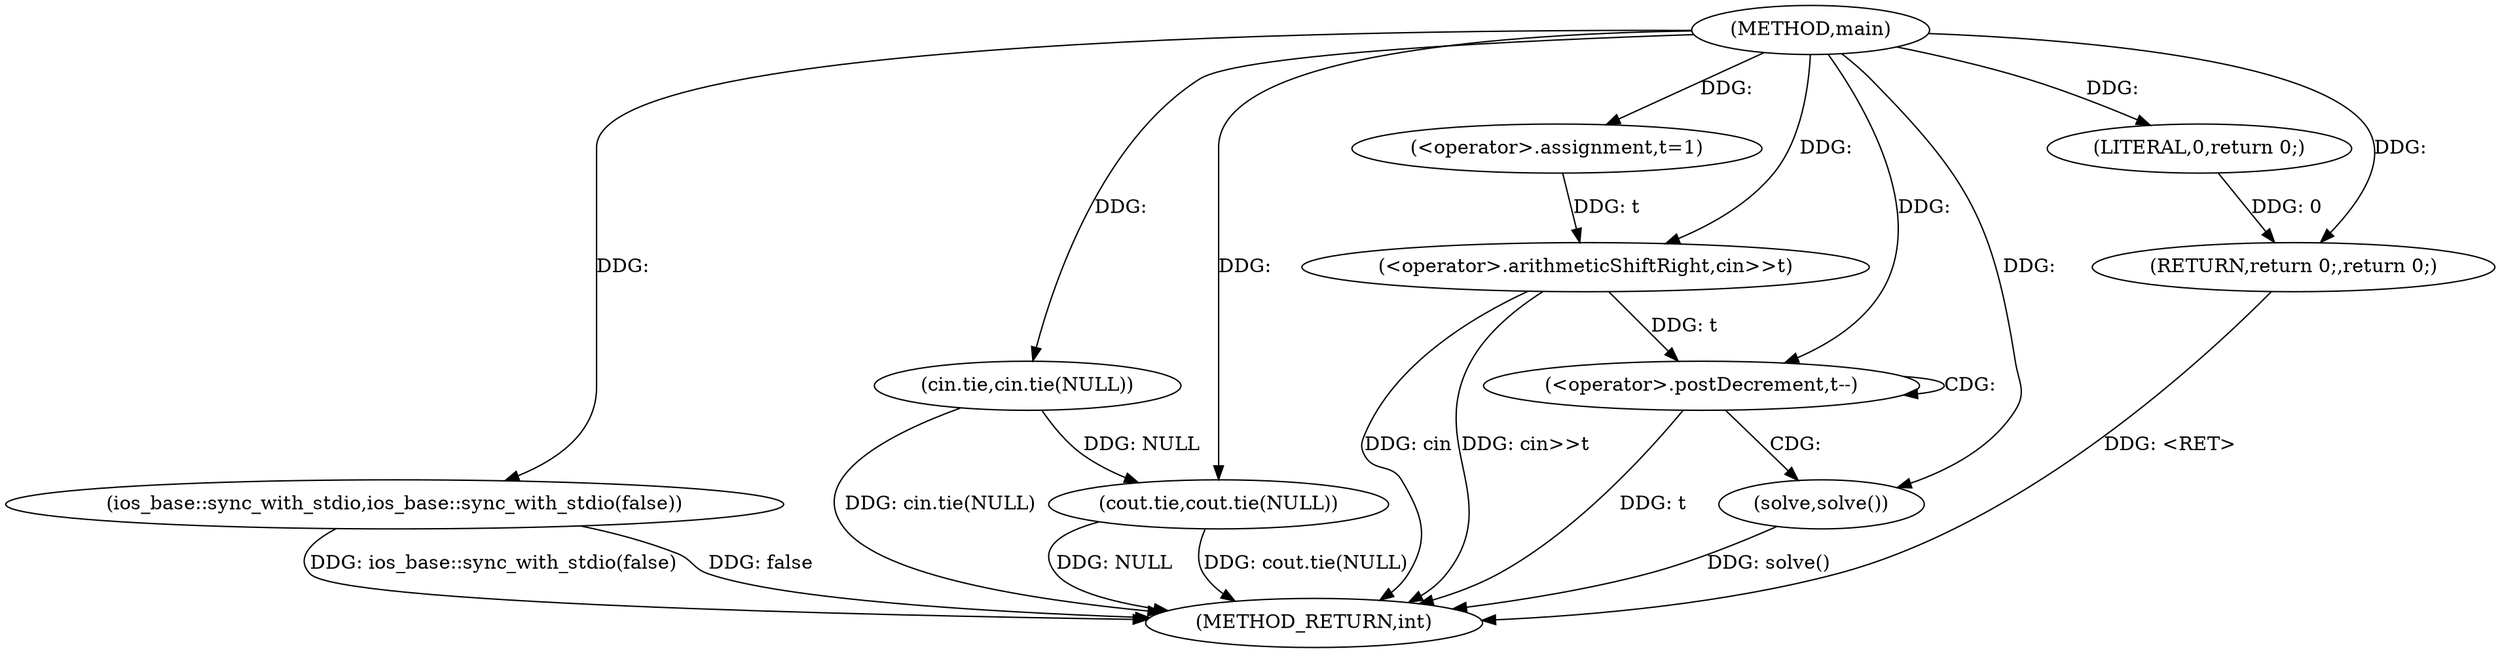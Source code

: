 digraph "main" {  
"1000291" [label = "(METHOD,main)" ]
"1000313" [label = "(METHOD_RETURN,int)" ]
"1000293" [label = "(ios_base::sync_with_stdio,ios_base::sync_with_stdio(false))" ]
"1000295" [label = "(cin.tie,cin.tie(NULL))" ]
"1000297" [label = "(cout.tie,cout.tie(NULL))" ]
"1000300" [label = "(<operator>.assignment,t=1)" ]
"1000303" [label = "(<operator>.arithmeticShiftRight,cin>>t)" ]
"1000311" [label = "(RETURN,return 0;,return 0;)" ]
"1000307" [label = "(<operator>.postDecrement,t--)" ]
"1000312" [label = "(LITERAL,0,return 0;)" ]
"1000310" [label = "(solve,solve())" ]
  "1000311" -> "1000313"  [ label = "DDG: <RET>"] 
  "1000293" -> "1000313"  [ label = "DDG: ios_base::sync_with_stdio(false)"] 
  "1000295" -> "1000313"  [ label = "DDG: cin.tie(NULL)"] 
  "1000297" -> "1000313"  [ label = "DDG: NULL"] 
  "1000297" -> "1000313"  [ label = "DDG: cout.tie(NULL)"] 
  "1000303" -> "1000313"  [ label = "DDG: cin>>t"] 
  "1000307" -> "1000313"  [ label = "DDG: t"] 
  "1000310" -> "1000313"  [ label = "DDG: solve()"] 
  "1000303" -> "1000313"  [ label = "DDG: cin"] 
  "1000293" -> "1000313"  [ label = "DDG: false"] 
  "1000291" -> "1000300"  [ label = "DDG: "] 
  "1000312" -> "1000311"  [ label = "DDG: 0"] 
  "1000291" -> "1000311"  [ label = "DDG: "] 
  "1000291" -> "1000293"  [ label = "DDG: "] 
  "1000291" -> "1000295"  [ label = "DDG: "] 
  "1000295" -> "1000297"  [ label = "DDG: NULL"] 
  "1000291" -> "1000297"  [ label = "DDG: "] 
  "1000291" -> "1000303"  [ label = "DDG: "] 
  "1000300" -> "1000303"  [ label = "DDG: t"] 
  "1000291" -> "1000312"  [ label = "DDG: "] 
  "1000303" -> "1000307"  [ label = "DDG: t"] 
  "1000291" -> "1000307"  [ label = "DDG: "] 
  "1000291" -> "1000310"  [ label = "DDG: "] 
  "1000307" -> "1000310"  [ label = "CDG: "] 
  "1000307" -> "1000307"  [ label = "CDG: "] 
}
